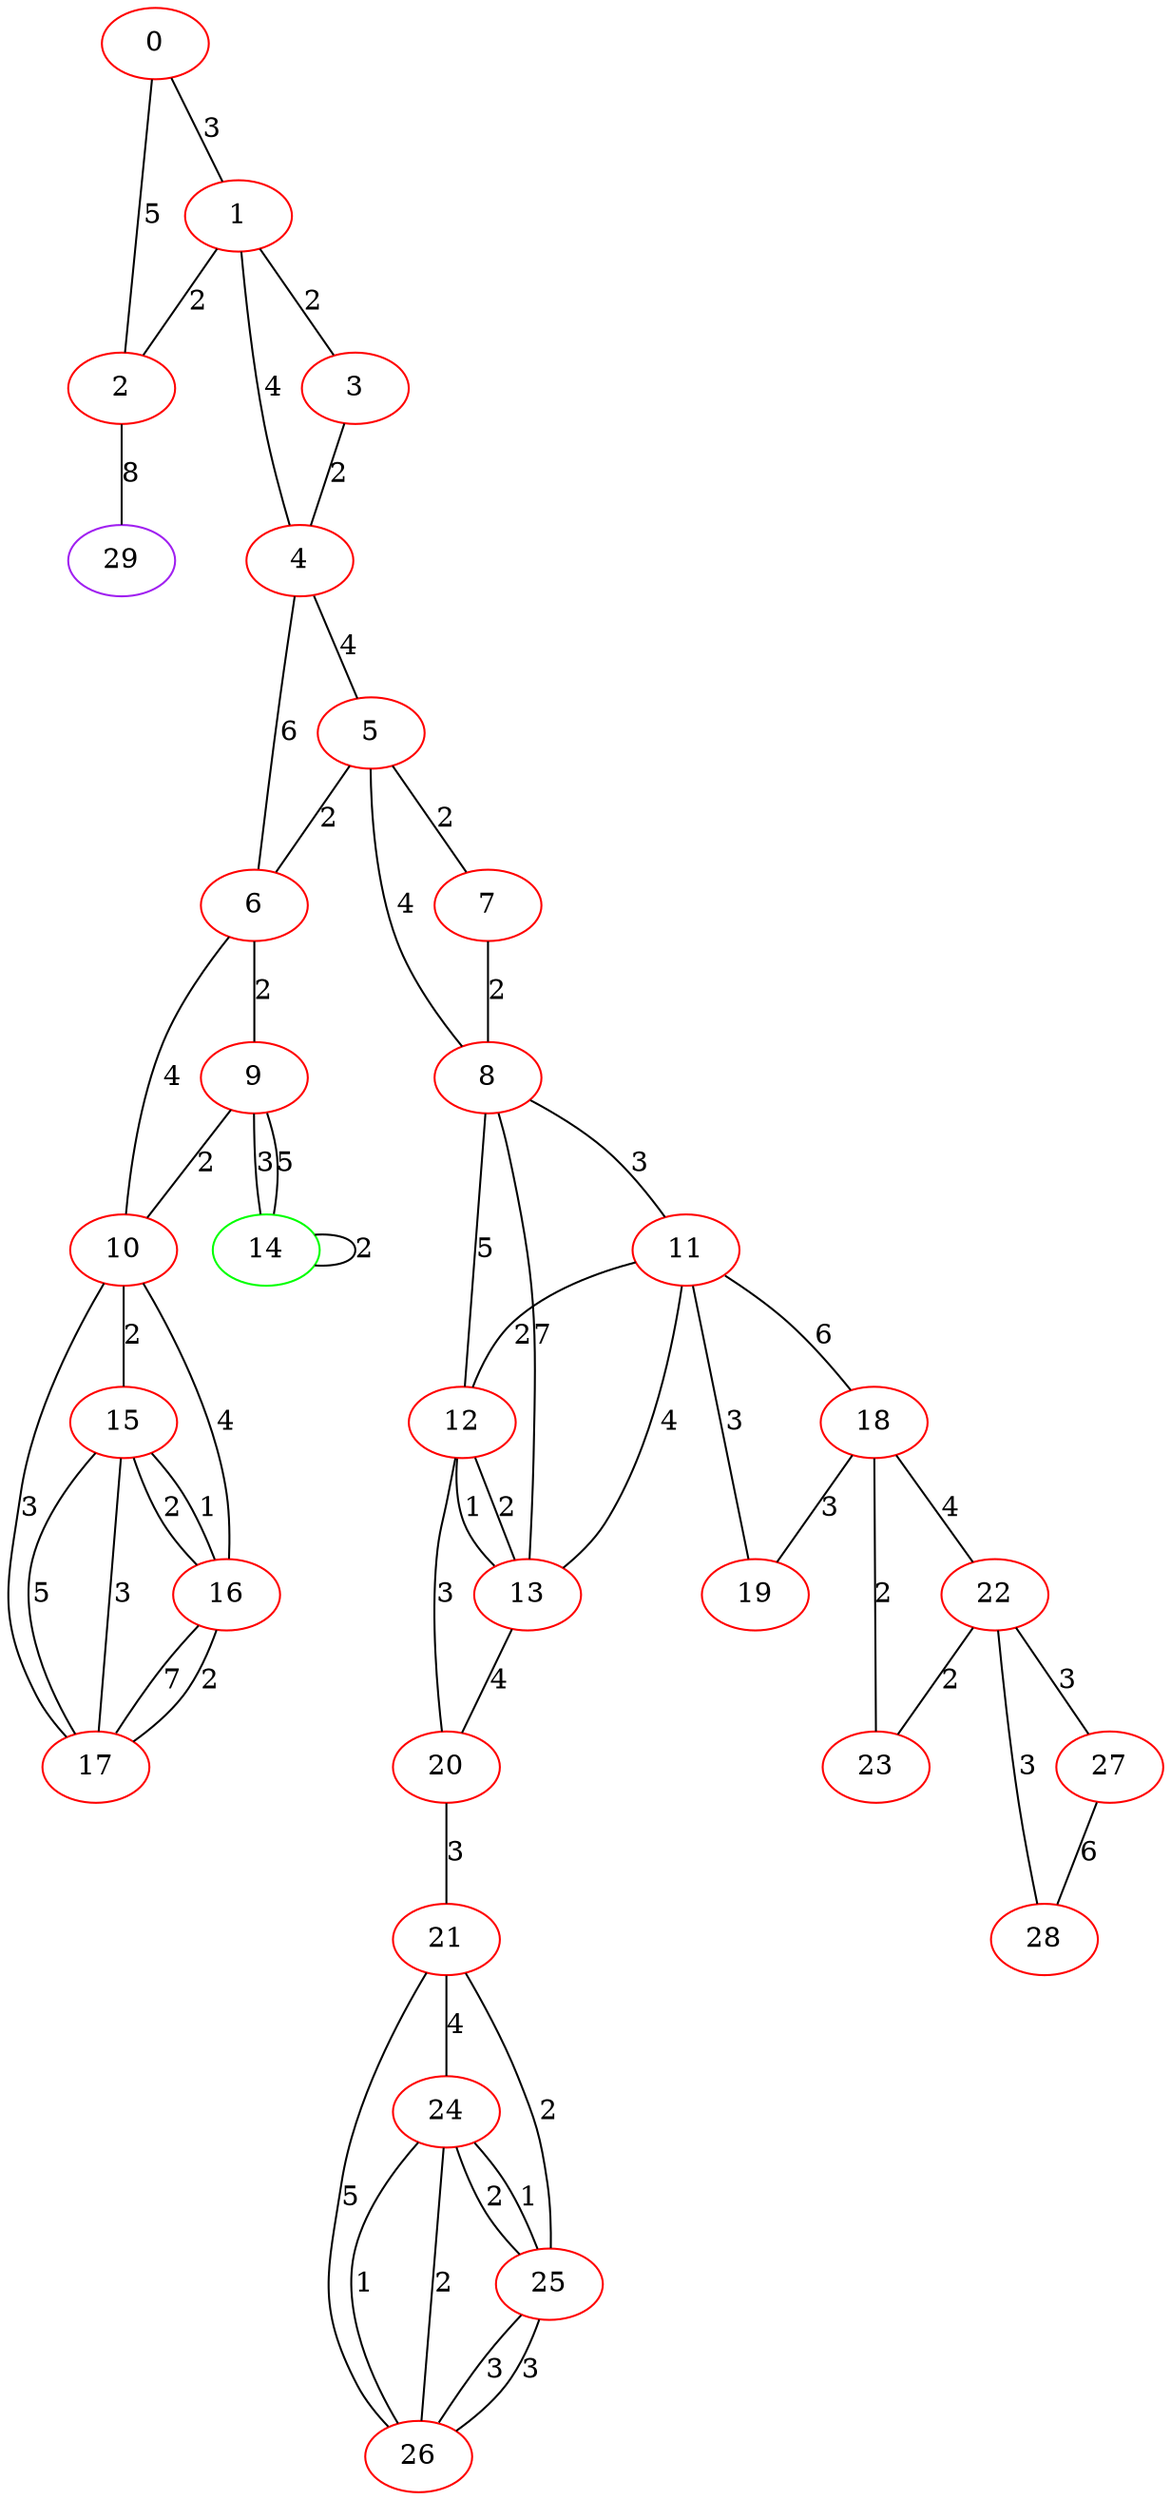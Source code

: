graph "" {
0 [color=red, weight=1];
1 [color=red, weight=1];
2 [color=red, weight=1];
3 [color=red, weight=1];
4 [color=red, weight=1];
5 [color=red, weight=1];
6 [color=red, weight=1];
7 [color=red, weight=1];
8 [color=red, weight=1];
9 [color=red, weight=1];
10 [color=red, weight=1];
11 [color=red, weight=1];
12 [color=red, weight=1];
13 [color=red, weight=1];
14 [color=green, weight=2];
15 [color=red, weight=1];
16 [color=red, weight=1];
17 [color=red, weight=1];
18 [color=red, weight=1];
19 [color=red, weight=1];
20 [color=red, weight=1];
21 [color=red, weight=1];
22 [color=red, weight=1];
23 [color=red, weight=1];
24 [color=red, weight=1];
25 [color=red, weight=1];
26 [color=red, weight=1];
27 [color=red, weight=1];
28 [color=red, weight=1];
29 [color=purple, weight=4];
0 -- 1  [key=0, label=3];
0 -- 2  [key=0, label=5];
1 -- 2  [key=0, label=2];
1 -- 3  [key=0, label=2];
1 -- 4  [key=0, label=4];
2 -- 29  [key=0, label=8];
3 -- 4  [key=0, label=2];
4 -- 5  [key=0, label=4];
4 -- 6  [key=0, label=6];
5 -- 8  [key=0, label=4];
5 -- 6  [key=0, label=2];
5 -- 7  [key=0, label=2];
6 -- 9  [key=0, label=2];
6 -- 10  [key=0, label=4];
7 -- 8  [key=0, label=2];
8 -- 13  [key=0, label=7];
8 -- 11  [key=0, label=3];
8 -- 12  [key=0, label=5];
9 -- 10  [key=0, label=2];
9 -- 14  [key=0, label=3];
9 -- 14  [key=1, label=5];
10 -- 16  [key=0, label=4];
10 -- 17  [key=0, label=3];
10 -- 15  [key=0, label=2];
11 -- 18  [key=0, label=6];
11 -- 19  [key=0, label=3];
11 -- 12  [key=0, label=2];
11 -- 13  [key=0, label=4];
12 -- 20  [key=0, label=3];
12 -- 13  [key=0, label=1];
12 -- 13  [key=1, label=2];
13 -- 20  [key=0, label=4];
14 -- 14  [key=0, label=2];
15 -- 16  [key=0, label=2];
15 -- 16  [key=1, label=1];
15 -- 17  [key=0, label=5];
15 -- 17  [key=1, label=3];
16 -- 17  [key=0, label=7];
16 -- 17  [key=1, label=2];
18 -- 19  [key=0, label=3];
18 -- 22  [key=0, label=4];
18 -- 23  [key=0, label=2];
20 -- 21  [key=0, label=3];
21 -- 24  [key=0, label=4];
21 -- 25  [key=0, label=2];
21 -- 26  [key=0, label=5];
22 -- 27  [key=0, label=3];
22 -- 28  [key=0, label=3];
22 -- 23  [key=0, label=2];
24 -- 25  [key=0, label=2];
24 -- 25  [key=1, label=1];
24 -- 26  [key=0, label=1];
24 -- 26  [key=1, label=2];
25 -- 26  [key=0, label=3];
25 -- 26  [key=1, label=3];
27 -- 28  [key=0, label=6];
}
